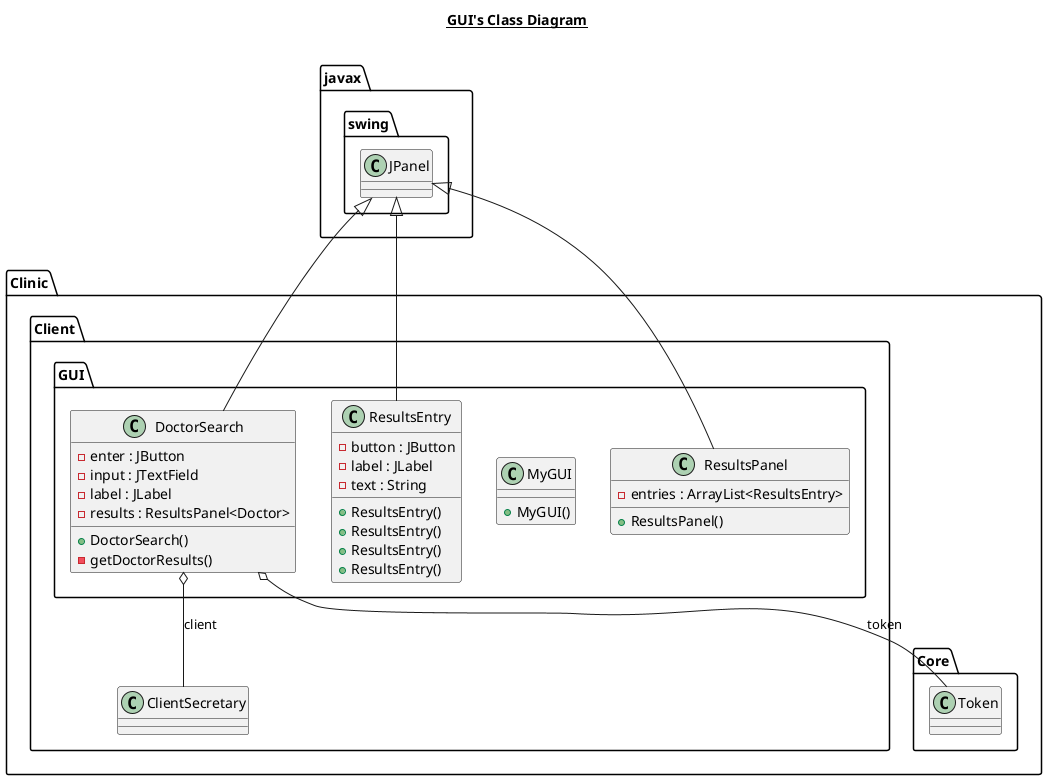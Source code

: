 @startuml

title __GUI's Class Diagram__\n

  namespace Clinic.Client {
    namespace GUI {
      class Clinic.Client.GUI.DoctorSearch {
          - enter : JButton
          - input : JTextField
          - label : JLabel
          - results : ResultsPanel<Doctor>
          + DoctorSearch()
          - getDoctorResults()
      }
    }
  }
  

  namespace Clinic.Client {
    namespace GUI {
      class Clinic.Client.GUI.MyGUI {
          + MyGUI()
      }
    }
  }
  

  namespace Clinic.Client {
    namespace GUI {
      class Clinic.Client.GUI.ResultsEntry {
          - button : JButton
          - label : JLabel
          - text : String
          + ResultsEntry()
          + ResultsEntry()
          + ResultsEntry()
          + ResultsEntry()
      }
    }
  }
  

  namespace Clinic.Client {
    namespace GUI {
      class Clinic.Client.GUI.ResultsPanel {
          - entries : ArrayList<ResultsEntry>
          + ResultsPanel()
      }
    }
  }
  

  Clinic.Client.GUI.DoctorSearch -up-|> javax.swing.JPanel
  Clinic.Client.GUI.DoctorSearch o-- Clinic.Client.ClientSecretary : client
  Clinic.Client.GUI.DoctorSearch o-- Clinic.Core.Token : token
  Clinic.Client.GUI.ResultsEntry -up-|> javax.swing.JPanel
  Clinic.Client.GUI.ResultsPanel -up-|> javax.swing.JPanel


@enduml
